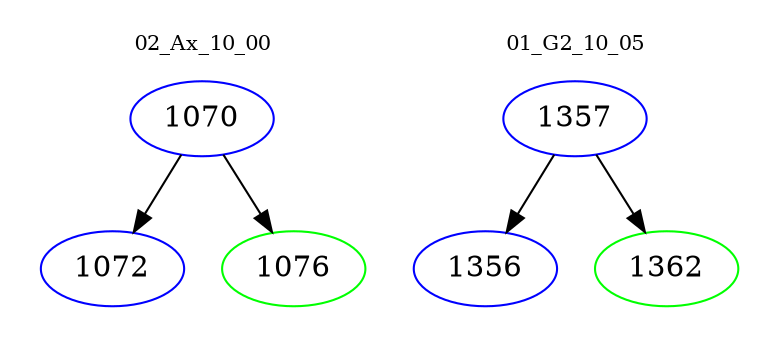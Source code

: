 digraph{
subgraph cluster_0 {
color = white
label = "02_Ax_10_00";
fontsize=10;
T0_1070 [label="1070", color="blue"]
T0_1070 -> T0_1072 [color="black"]
T0_1072 [label="1072", color="blue"]
T0_1070 -> T0_1076 [color="black"]
T0_1076 [label="1076", color="green"]
}
subgraph cluster_1 {
color = white
label = "01_G2_10_05";
fontsize=10;
T1_1357 [label="1357", color="blue"]
T1_1357 -> T1_1356 [color="black"]
T1_1356 [label="1356", color="blue"]
T1_1357 -> T1_1362 [color="black"]
T1_1362 [label="1362", color="green"]
}
}
